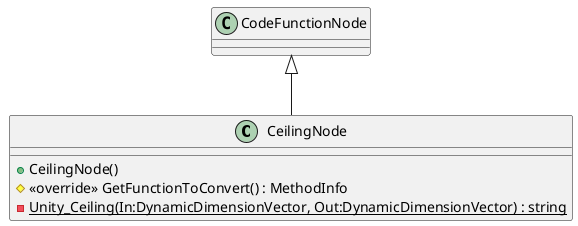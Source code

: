 @startuml
class CeilingNode {
    + CeilingNode()
    # <<override>> GetFunctionToConvert() : MethodInfo
    {static} - Unity_Ceiling(In:DynamicDimensionVector, Out:DynamicDimensionVector) : string
}
CodeFunctionNode <|-- CeilingNode
@enduml

